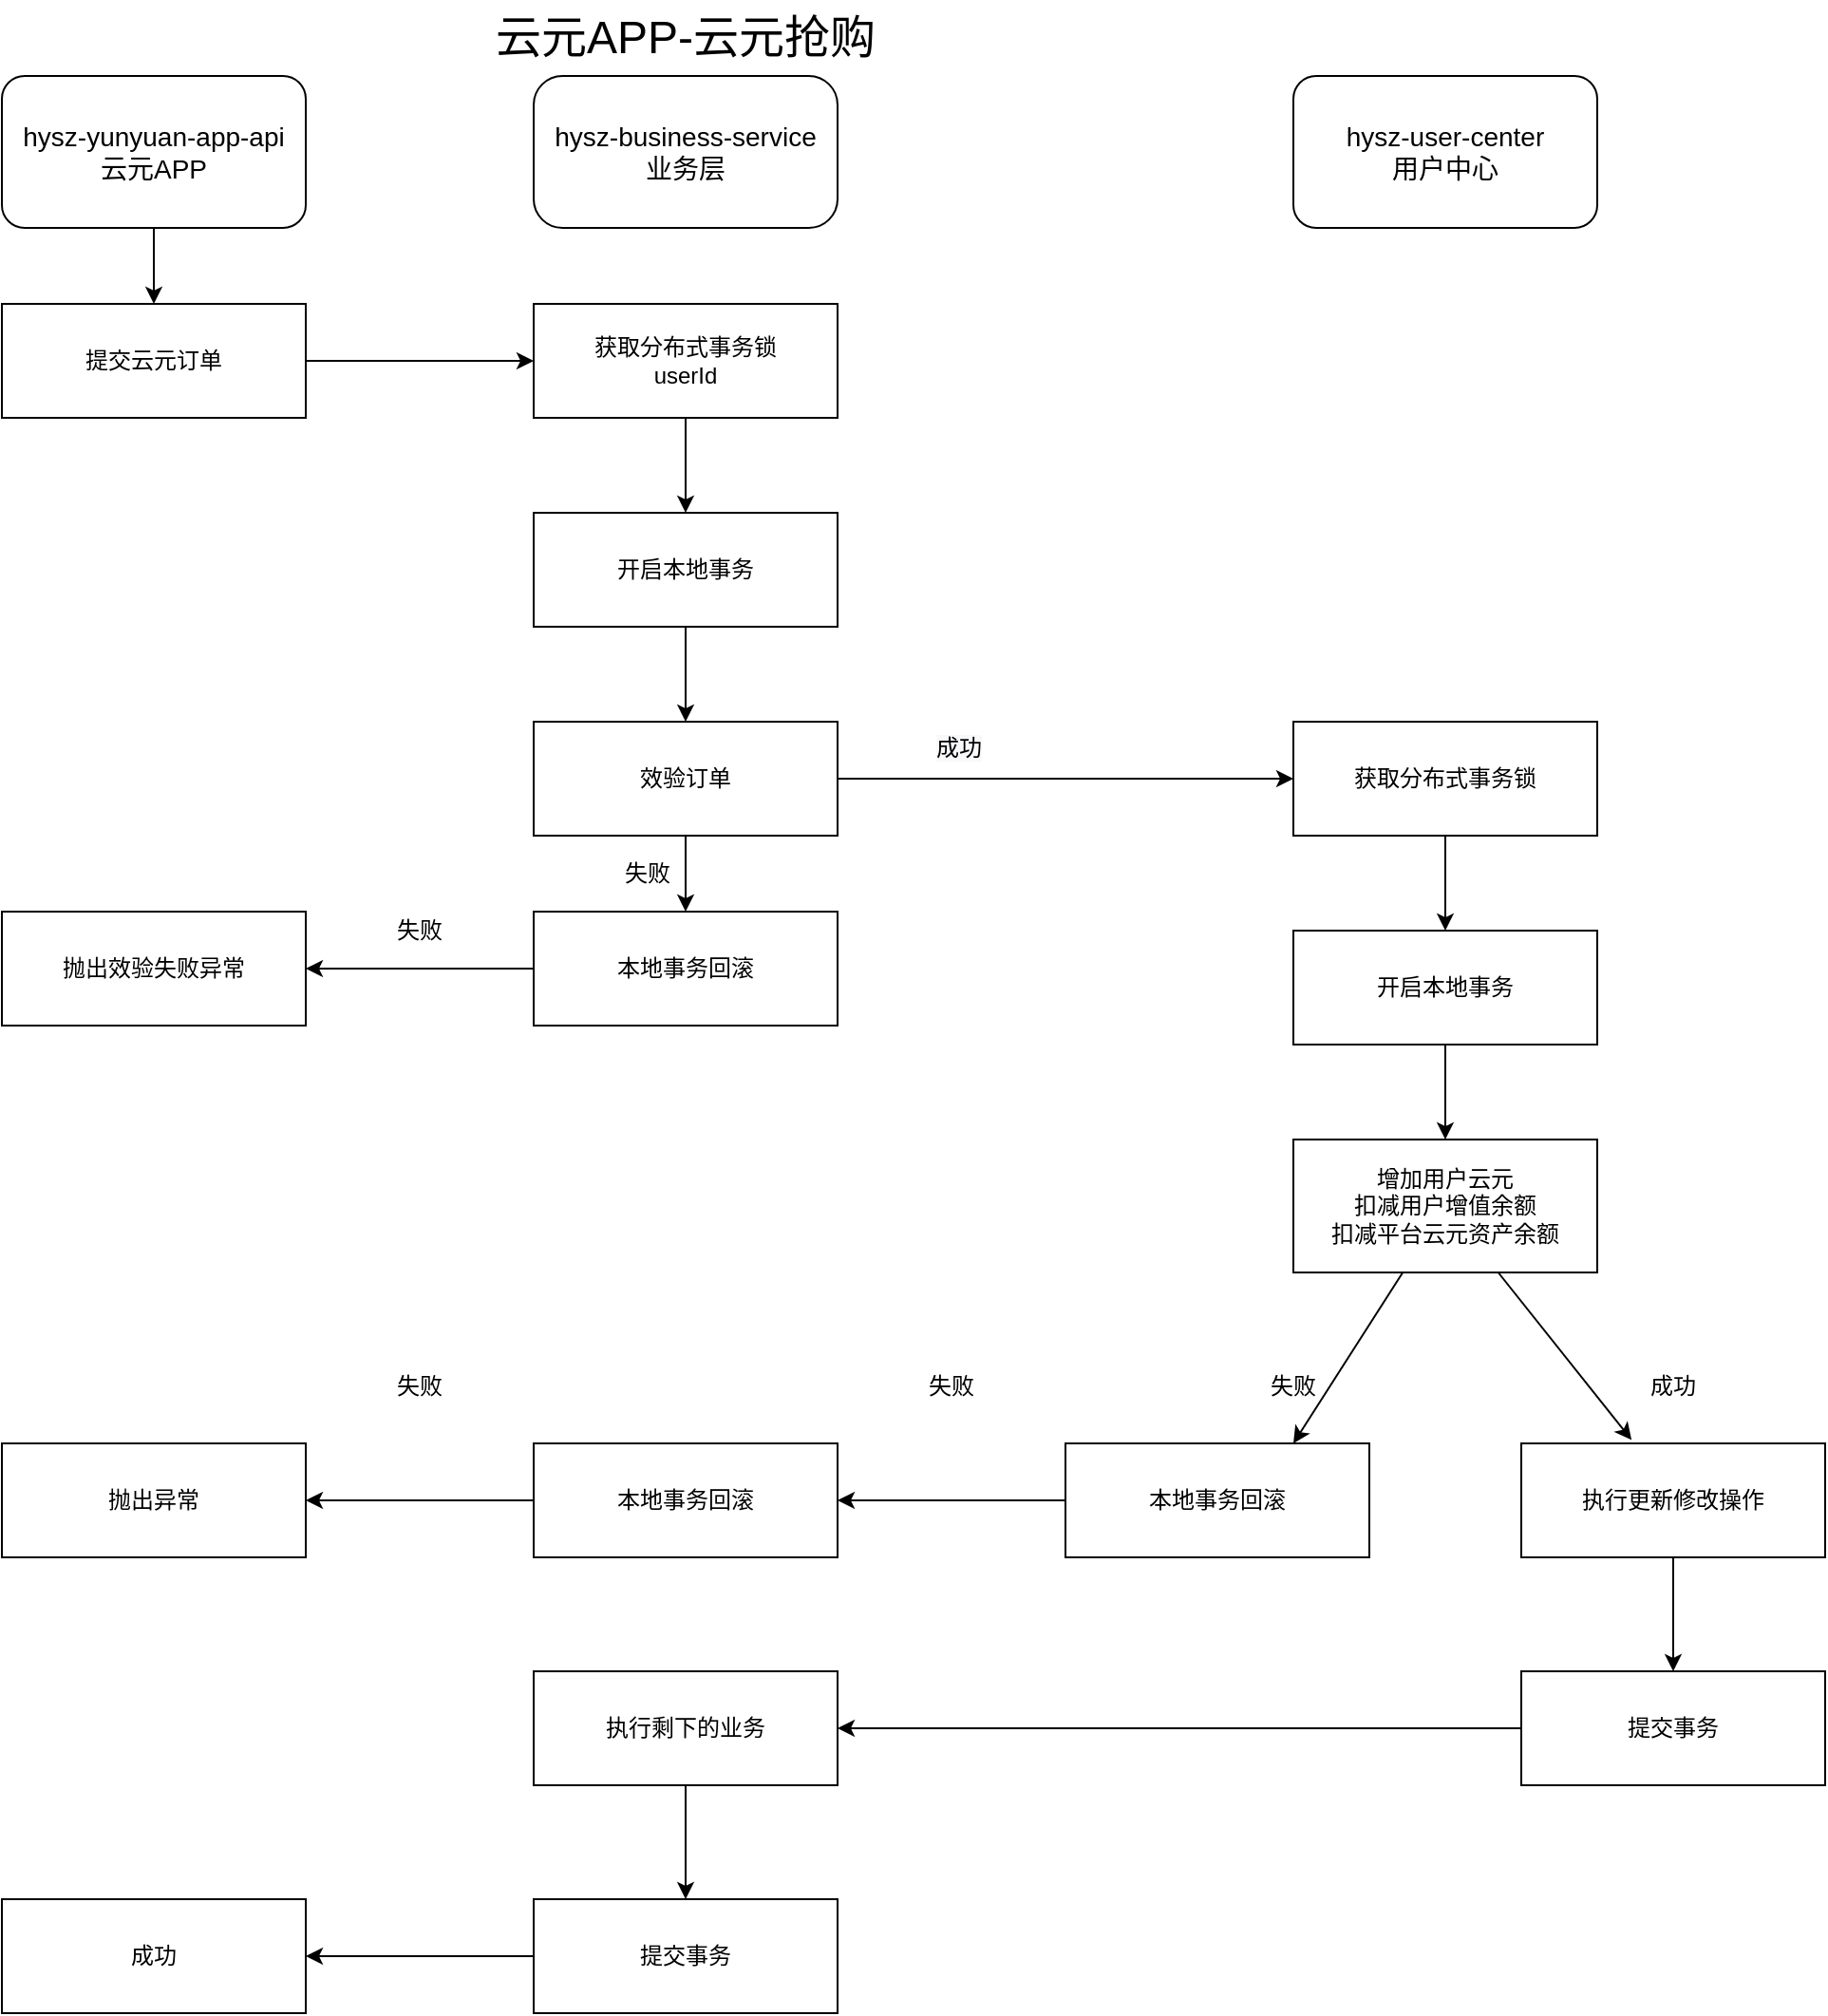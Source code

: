 <mxfile version="14.6.12" type="github">
  <diagram id="C5RBs43oDa-KdzZeNtuy" name="Page-1">
    <mxGraphModel dx="1490" dy="623" grid="1" gridSize="10" guides="1" tooltips="1" connect="1" arrows="1" fold="1" page="1" pageScale="1" pageWidth="850" pageHeight="1100" math="0" shadow="0">
      <root>
        <mxCell id="WIyWlLk6GJQsqaUBKTNV-0" />
        <mxCell id="WIyWlLk6GJQsqaUBKTNV-1" parent="WIyWlLk6GJQsqaUBKTNV-0" />
        <mxCell id="g2LM-X_P6zVzMJMQ8mb0-7" value="&lt;font style=&quot;font-size: 14px&quot;&gt;hysz-business-service&lt;br&gt;业务层&lt;/font&gt;" style="rounded=1;whiteSpace=wrap;html=1;arcSize=19;" vertex="1" parent="WIyWlLk6GJQsqaUBKTNV-1">
          <mxGeometry x="320" y="40" width="160" height="80" as="geometry" />
        </mxCell>
        <mxCell id="g2LM-X_P6zVzMJMQ8mb0-31" value="" style="edgeStyle=orthogonalEdgeStyle;rounded=0;orthogonalLoop=1;jettySize=auto;html=1;" edge="1" parent="WIyWlLk6GJQsqaUBKTNV-1" source="g2LM-X_P6zVzMJMQ8mb0-8" target="g2LM-X_P6zVzMJMQ8mb0-21">
          <mxGeometry relative="1" as="geometry" />
        </mxCell>
        <mxCell id="g2LM-X_P6zVzMJMQ8mb0-8" value="&lt;font style=&quot;font-size: 14px&quot;&gt;hysz-yunyuan-app-api&lt;br&gt;云元APP&lt;/font&gt;" style="rounded=1;whiteSpace=wrap;html=1;" vertex="1" parent="WIyWlLk6GJQsqaUBKTNV-1">
          <mxGeometry x="40" y="40" width="160" height="80" as="geometry" />
        </mxCell>
        <mxCell id="g2LM-X_P6zVzMJMQ8mb0-13" value="&lt;font style=&quot;font-size: 24px&quot;&gt;云元APP-云元抢购&lt;/font&gt;" style="text;html=1;strokeColor=none;fillColor=none;align=center;verticalAlign=middle;whiteSpace=wrap;rounded=0;" vertex="1" parent="WIyWlLk6GJQsqaUBKTNV-1">
          <mxGeometry x="220" width="360" height="40" as="geometry" />
        </mxCell>
        <mxCell id="g2LM-X_P6zVzMJMQ8mb0-37" style="edgeStyle=orthogonalEdgeStyle;rounded=0;orthogonalLoop=1;jettySize=auto;html=1;entryX=0;entryY=0.5;entryDx=0;entryDy=0;" edge="1" parent="WIyWlLk6GJQsqaUBKTNV-1" source="g2LM-X_P6zVzMJMQ8mb0-21" target="g2LM-X_P6zVzMJMQ8mb0-36">
          <mxGeometry relative="1" as="geometry" />
        </mxCell>
        <mxCell id="g2LM-X_P6zVzMJMQ8mb0-21" value="提交云元订单" style="rounded=0;whiteSpace=wrap;html=1;" vertex="1" parent="WIyWlLk6GJQsqaUBKTNV-1">
          <mxGeometry x="40" y="160" width="160" height="60" as="geometry" />
        </mxCell>
        <mxCell id="g2LM-X_P6zVzMJMQ8mb0-32" value="&lt;font style=&quot;font-size: 14px&quot;&gt;hysz-user-center&lt;br&gt;用户中心&lt;br&gt;&lt;/font&gt;" style="rounded=1;whiteSpace=wrap;html=1;" vertex="1" parent="WIyWlLk6GJQsqaUBKTNV-1">
          <mxGeometry x="720" y="40" width="160" height="80" as="geometry" />
        </mxCell>
        <mxCell id="g2LM-X_P6zVzMJMQ8mb0-40" style="edgeStyle=orthogonalEdgeStyle;rounded=0;orthogonalLoop=1;jettySize=auto;html=1;exitX=0.5;exitY=1;exitDx=0;exitDy=0;entryX=0.5;entryY=0;entryDx=0;entryDy=0;" edge="1" parent="WIyWlLk6GJQsqaUBKTNV-1" source="g2LM-X_P6zVzMJMQ8mb0-36" target="g2LM-X_P6zVzMJMQ8mb0-38">
          <mxGeometry relative="1" as="geometry" />
        </mxCell>
        <mxCell id="g2LM-X_P6zVzMJMQ8mb0-36" value="获取分布式事务锁&lt;br&gt;userId" style="rounded=0;whiteSpace=wrap;html=1;" vertex="1" parent="WIyWlLk6GJQsqaUBKTNV-1">
          <mxGeometry x="320" y="160" width="160" height="60" as="geometry" />
        </mxCell>
        <mxCell id="g2LM-X_P6zVzMJMQ8mb0-41" style="edgeStyle=orthogonalEdgeStyle;rounded=0;orthogonalLoop=1;jettySize=auto;html=1;entryX=0.5;entryY=0;entryDx=0;entryDy=0;" edge="1" parent="WIyWlLk6GJQsqaUBKTNV-1" source="g2LM-X_P6zVzMJMQ8mb0-38" target="g2LM-X_P6zVzMJMQ8mb0-39">
          <mxGeometry relative="1" as="geometry" />
        </mxCell>
        <mxCell id="g2LM-X_P6zVzMJMQ8mb0-38" value="开启本地事务" style="rounded=0;whiteSpace=wrap;html=1;" vertex="1" parent="WIyWlLk6GJQsqaUBKTNV-1">
          <mxGeometry x="320" y="270" width="160" height="60" as="geometry" />
        </mxCell>
        <mxCell id="g2LM-X_P6zVzMJMQ8mb0-48" value="" style="edgeStyle=orthogonalEdgeStyle;rounded=0;orthogonalLoop=1;jettySize=auto;html=1;" edge="1" parent="WIyWlLk6GJQsqaUBKTNV-1" source="g2LM-X_P6zVzMJMQ8mb0-39" target="g2LM-X_P6zVzMJMQ8mb0-47">
          <mxGeometry relative="1" as="geometry" />
        </mxCell>
        <mxCell id="g2LM-X_P6zVzMJMQ8mb0-52" style="edgeStyle=orthogonalEdgeStyle;rounded=0;orthogonalLoop=1;jettySize=auto;html=1;entryX=0;entryY=0.5;entryDx=0;entryDy=0;" edge="1" parent="WIyWlLk6GJQsqaUBKTNV-1" source="g2LM-X_P6zVzMJMQ8mb0-39" target="g2LM-X_P6zVzMJMQ8mb0-51">
          <mxGeometry relative="1" as="geometry" />
        </mxCell>
        <mxCell id="g2LM-X_P6zVzMJMQ8mb0-39" value="效验订单" style="rounded=0;whiteSpace=wrap;html=1;" vertex="1" parent="WIyWlLk6GJQsqaUBKTNV-1">
          <mxGeometry x="320" y="380" width="160" height="60" as="geometry" />
        </mxCell>
        <mxCell id="g2LM-X_P6zVzMJMQ8mb0-42" value="抛出效验失败异常" style="rounded=0;whiteSpace=wrap;html=1;" vertex="1" parent="WIyWlLk6GJQsqaUBKTNV-1">
          <mxGeometry x="40" y="480" width="160" height="60" as="geometry" />
        </mxCell>
        <mxCell id="g2LM-X_P6zVzMJMQ8mb0-46" value="失败" style="text;html=1;strokeColor=none;fillColor=none;align=center;verticalAlign=middle;whiteSpace=wrap;rounded=0;" vertex="1" parent="WIyWlLk6GJQsqaUBKTNV-1">
          <mxGeometry x="360" y="450" width="40" height="20" as="geometry" />
        </mxCell>
        <mxCell id="g2LM-X_P6zVzMJMQ8mb0-49" style="edgeStyle=orthogonalEdgeStyle;rounded=0;orthogonalLoop=1;jettySize=auto;html=1;entryX=1;entryY=0.5;entryDx=0;entryDy=0;" edge="1" parent="WIyWlLk6GJQsqaUBKTNV-1" source="g2LM-X_P6zVzMJMQ8mb0-47" target="g2LM-X_P6zVzMJMQ8mb0-42">
          <mxGeometry relative="1" as="geometry" />
        </mxCell>
        <mxCell id="g2LM-X_P6zVzMJMQ8mb0-47" value="本地事务回滚" style="rounded=0;whiteSpace=wrap;html=1;" vertex="1" parent="WIyWlLk6GJQsqaUBKTNV-1">
          <mxGeometry x="320" y="480" width="160" height="60" as="geometry" />
        </mxCell>
        <mxCell id="g2LM-X_P6zVzMJMQ8mb0-50" value="失败" style="text;html=1;strokeColor=none;fillColor=none;align=center;verticalAlign=middle;whiteSpace=wrap;rounded=0;" vertex="1" parent="WIyWlLk6GJQsqaUBKTNV-1">
          <mxGeometry x="240" y="480" width="40" height="20" as="geometry" />
        </mxCell>
        <mxCell id="g2LM-X_P6zVzMJMQ8mb0-55" value="" style="edgeStyle=orthogonalEdgeStyle;rounded=0;orthogonalLoop=1;jettySize=auto;html=1;" edge="1" parent="WIyWlLk6GJQsqaUBKTNV-1" source="g2LM-X_P6zVzMJMQ8mb0-51" target="g2LM-X_P6zVzMJMQ8mb0-54">
          <mxGeometry relative="1" as="geometry" />
        </mxCell>
        <mxCell id="g2LM-X_P6zVzMJMQ8mb0-51" value="获取分布式事务锁" style="rounded=0;whiteSpace=wrap;html=1;" vertex="1" parent="WIyWlLk6GJQsqaUBKTNV-1">
          <mxGeometry x="720" y="380" width="160" height="60" as="geometry" />
        </mxCell>
        <mxCell id="g2LM-X_P6zVzMJMQ8mb0-53" value="&lt;span style=&quot;color: rgb(0 , 0 , 0) ; font-family: &amp;#34;helvetica&amp;#34; ; font-size: 12px ; font-style: normal ; font-weight: 400 ; letter-spacing: normal ; text-align: center ; text-indent: 0px ; text-transform: none ; word-spacing: 0px ; background-color: rgb(248 , 249 , 250) ; display: inline ; float: none&quot;&gt;成功&lt;br&gt;&lt;/span&gt;" style="text;whiteSpace=wrap;html=1;" vertex="1" parent="WIyWlLk6GJQsqaUBKTNV-1">
          <mxGeometry x="530" y="380" width="40" height="30" as="geometry" />
        </mxCell>
        <mxCell id="g2LM-X_P6zVzMJMQ8mb0-57" style="edgeStyle=orthogonalEdgeStyle;rounded=0;orthogonalLoop=1;jettySize=auto;html=1;entryX=0.5;entryY=0;entryDx=0;entryDy=0;" edge="1" parent="WIyWlLk6GJQsqaUBKTNV-1" source="g2LM-X_P6zVzMJMQ8mb0-54" target="g2LM-X_P6zVzMJMQ8mb0-56">
          <mxGeometry relative="1" as="geometry" />
        </mxCell>
        <mxCell id="g2LM-X_P6zVzMJMQ8mb0-54" value="开启本地事务" style="rounded=0;whiteSpace=wrap;html=1;" vertex="1" parent="WIyWlLk6GJQsqaUBKTNV-1">
          <mxGeometry x="720" y="490" width="160" height="60" as="geometry" />
        </mxCell>
        <mxCell id="g2LM-X_P6zVzMJMQ8mb0-87" value="" style="edgeStyle=none;rounded=0;orthogonalLoop=1;jettySize=auto;html=1;startArrow=none;startFill=0;entryX=0.75;entryY=0;entryDx=0;entryDy=0;" edge="1" parent="WIyWlLk6GJQsqaUBKTNV-1" source="g2LM-X_P6zVzMJMQ8mb0-56" target="g2LM-X_P6zVzMJMQ8mb0-62">
          <mxGeometry relative="1" as="geometry">
            <mxPoint x="800" y="755" as="targetPoint" />
          </mxGeometry>
        </mxCell>
        <mxCell id="g2LM-X_P6zVzMJMQ8mb0-89" value="" style="edgeStyle=none;rounded=0;orthogonalLoop=1;jettySize=auto;html=1;startArrow=none;startFill=0;entryX=0.363;entryY=-0.03;entryDx=0;entryDy=0;entryPerimeter=0;" edge="1" parent="WIyWlLk6GJQsqaUBKTNV-1" source="g2LM-X_P6zVzMJMQ8mb0-56" target="g2LM-X_P6zVzMJMQ8mb0-69">
          <mxGeometry relative="1" as="geometry">
            <mxPoint x="800" y="745" as="targetPoint" />
          </mxGeometry>
        </mxCell>
        <mxCell id="g2LM-X_P6zVzMJMQ8mb0-56" value="增加用户云元&#xa;扣减用户增值余额&#xa;扣减平台云元资产余额" style="rounded=0;whiteSpace=wrap;html=1;" vertex="1" parent="WIyWlLk6GJQsqaUBKTNV-1">
          <mxGeometry x="720" y="600" width="160" height="70" as="geometry" />
        </mxCell>
        <mxCell id="g2LM-X_P6zVzMJMQ8mb0-67" style="edgeStyle=orthogonalEdgeStyle;rounded=0;orthogonalLoop=1;jettySize=auto;html=1;entryX=1;entryY=0.5;entryDx=0;entryDy=0;" edge="1" parent="WIyWlLk6GJQsqaUBKTNV-1" source="g2LM-X_P6zVzMJMQ8mb0-58" target="g2LM-X_P6zVzMJMQ8mb0-66">
          <mxGeometry relative="1" as="geometry" />
        </mxCell>
        <mxCell id="g2LM-X_P6zVzMJMQ8mb0-58" value="本地事务回滚" style="rounded=0;whiteSpace=wrap;html=1;" vertex="1" parent="WIyWlLk6GJQsqaUBKTNV-1">
          <mxGeometry x="320" y="760" width="160" height="60" as="geometry" />
        </mxCell>
        <mxCell id="g2LM-X_P6zVzMJMQ8mb0-60" value="失败" style="text;html=1;strokeColor=none;fillColor=none;align=center;verticalAlign=middle;whiteSpace=wrap;rounded=0;" vertex="1" parent="WIyWlLk6GJQsqaUBKTNV-1">
          <mxGeometry x="700" y="720" width="40" height="20" as="geometry" />
        </mxCell>
        <mxCell id="g2LM-X_P6zVzMJMQ8mb0-64" style="edgeStyle=orthogonalEdgeStyle;rounded=0;orthogonalLoop=1;jettySize=auto;html=1;entryX=1;entryY=0.5;entryDx=0;entryDy=0;" edge="1" parent="WIyWlLk6GJQsqaUBKTNV-1" source="g2LM-X_P6zVzMJMQ8mb0-62" target="g2LM-X_P6zVzMJMQ8mb0-58">
          <mxGeometry relative="1" as="geometry" />
        </mxCell>
        <mxCell id="g2LM-X_P6zVzMJMQ8mb0-62" value="本地事务回滚" style="rounded=0;whiteSpace=wrap;html=1;" vertex="1" parent="WIyWlLk6GJQsqaUBKTNV-1">
          <mxGeometry x="600" y="760" width="160" height="60" as="geometry" />
        </mxCell>
        <mxCell id="g2LM-X_P6zVzMJMQ8mb0-65" value="失败" style="text;html=1;strokeColor=none;fillColor=none;align=center;verticalAlign=middle;whiteSpace=wrap;rounded=0;" vertex="1" parent="WIyWlLk6GJQsqaUBKTNV-1">
          <mxGeometry x="520" y="720" width="40" height="20" as="geometry" />
        </mxCell>
        <mxCell id="g2LM-X_P6zVzMJMQ8mb0-66" value="抛出异常" style="rounded=0;whiteSpace=wrap;html=1;" vertex="1" parent="WIyWlLk6GJQsqaUBKTNV-1">
          <mxGeometry x="40" y="760" width="160" height="60" as="geometry" />
        </mxCell>
        <mxCell id="g2LM-X_P6zVzMJMQ8mb0-68" value="失败" style="text;html=1;strokeColor=none;fillColor=none;align=center;verticalAlign=middle;whiteSpace=wrap;rounded=0;" vertex="1" parent="WIyWlLk6GJQsqaUBKTNV-1">
          <mxGeometry x="240" y="720" width="40" height="20" as="geometry" />
        </mxCell>
        <mxCell id="g2LM-X_P6zVzMJMQ8mb0-94" value="" style="edgeStyle=none;rounded=0;orthogonalLoop=1;jettySize=auto;html=1;startArrow=none;startFill=0;" edge="1" parent="WIyWlLk6GJQsqaUBKTNV-1" source="g2LM-X_P6zVzMJMQ8mb0-69" target="g2LM-X_P6zVzMJMQ8mb0-93">
          <mxGeometry relative="1" as="geometry" />
        </mxCell>
        <mxCell id="g2LM-X_P6zVzMJMQ8mb0-69" value="执行更新修改操作" style="rounded=0;whiteSpace=wrap;html=1;" vertex="1" parent="WIyWlLk6GJQsqaUBKTNV-1">
          <mxGeometry x="840" y="760" width="160" height="60" as="geometry" />
        </mxCell>
        <mxCell id="g2LM-X_P6zVzMJMQ8mb0-92" value="成功" style="text;html=1;strokeColor=none;fillColor=none;align=center;verticalAlign=middle;whiteSpace=wrap;rounded=0;" vertex="1" parent="WIyWlLk6GJQsqaUBKTNV-1">
          <mxGeometry x="900" y="670" width="40" height="120" as="geometry" />
        </mxCell>
        <mxCell id="g2LM-X_P6zVzMJMQ8mb0-96" value="" style="edgeStyle=none;rounded=0;orthogonalLoop=1;jettySize=auto;html=1;startArrow=none;startFill=0;" edge="1" parent="WIyWlLk6GJQsqaUBKTNV-1" source="g2LM-X_P6zVzMJMQ8mb0-93" target="g2LM-X_P6zVzMJMQ8mb0-95">
          <mxGeometry relative="1" as="geometry" />
        </mxCell>
        <mxCell id="g2LM-X_P6zVzMJMQ8mb0-93" value="提交事务" style="rounded=0;whiteSpace=wrap;html=1;" vertex="1" parent="WIyWlLk6GJQsqaUBKTNV-1">
          <mxGeometry x="840" y="880" width="160" height="60" as="geometry" />
        </mxCell>
        <mxCell id="g2LM-X_P6zVzMJMQ8mb0-101" value="" style="edgeStyle=none;rounded=0;orthogonalLoop=1;jettySize=auto;html=1;startArrow=none;startFill=0;" edge="1" parent="WIyWlLk6GJQsqaUBKTNV-1" source="g2LM-X_P6zVzMJMQ8mb0-95" target="g2LM-X_P6zVzMJMQ8mb0-99">
          <mxGeometry relative="1" as="geometry" />
        </mxCell>
        <mxCell id="g2LM-X_P6zVzMJMQ8mb0-95" value="执行剩下的业务" style="rounded=0;whiteSpace=wrap;html=1;" vertex="1" parent="WIyWlLk6GJQsqaUBKTNV-1">
          <mxGeometry x="320" y="880" width="160" height="60" as="geometry" />
        </mxCell>
        <mxCell id="g2LM-X_P6zVzMJMQ8mb0-103" style="edgeStyle=none;rounded=0;orthogonalLoop=1;jettySize=auto;html=1;entryX=1;entryY=0.5;entryDx=0;entryDy=0;startArrow=none;startFill=0;" edge="1" parent="WIyWlLk6GJQsqaUBKTNV-1" source="g2LM-X_P6zVzMJMQ8mb0-99" target="g2LM-X_P6zVzMJMQ8mb0-102">
          <mxGeometry relative="1" as="geometry" />
        </mxCell>
        <mxCell id="g2LM-X_P6zVzMJMQ8mb0-99" value="提交事务" style="rounded=0;whiteSpace=wrap;html=1;" vertex="1" parent="WIyWlLk6GJQsqaUBKTNV-1">
          <mxGeometry x="320" y="1000" width="160" height="60" as="geometry" />
        </mxCell>
        <mxCell id="g2LM-X_P6zVzMJMQ8mb0-102" value="成功" style="rounded=0;whiteSpace=wrap;html=1;" vertex="1" parent="WIyWlLk6GJQsqaUBKTNV-1">
          <mxGeometry x="40" y="1000" width="160" height="60" as="geometry" />
        </mxCell>
      </root>
    </mxGraphModel>
  </diagram>
</mxfile>
